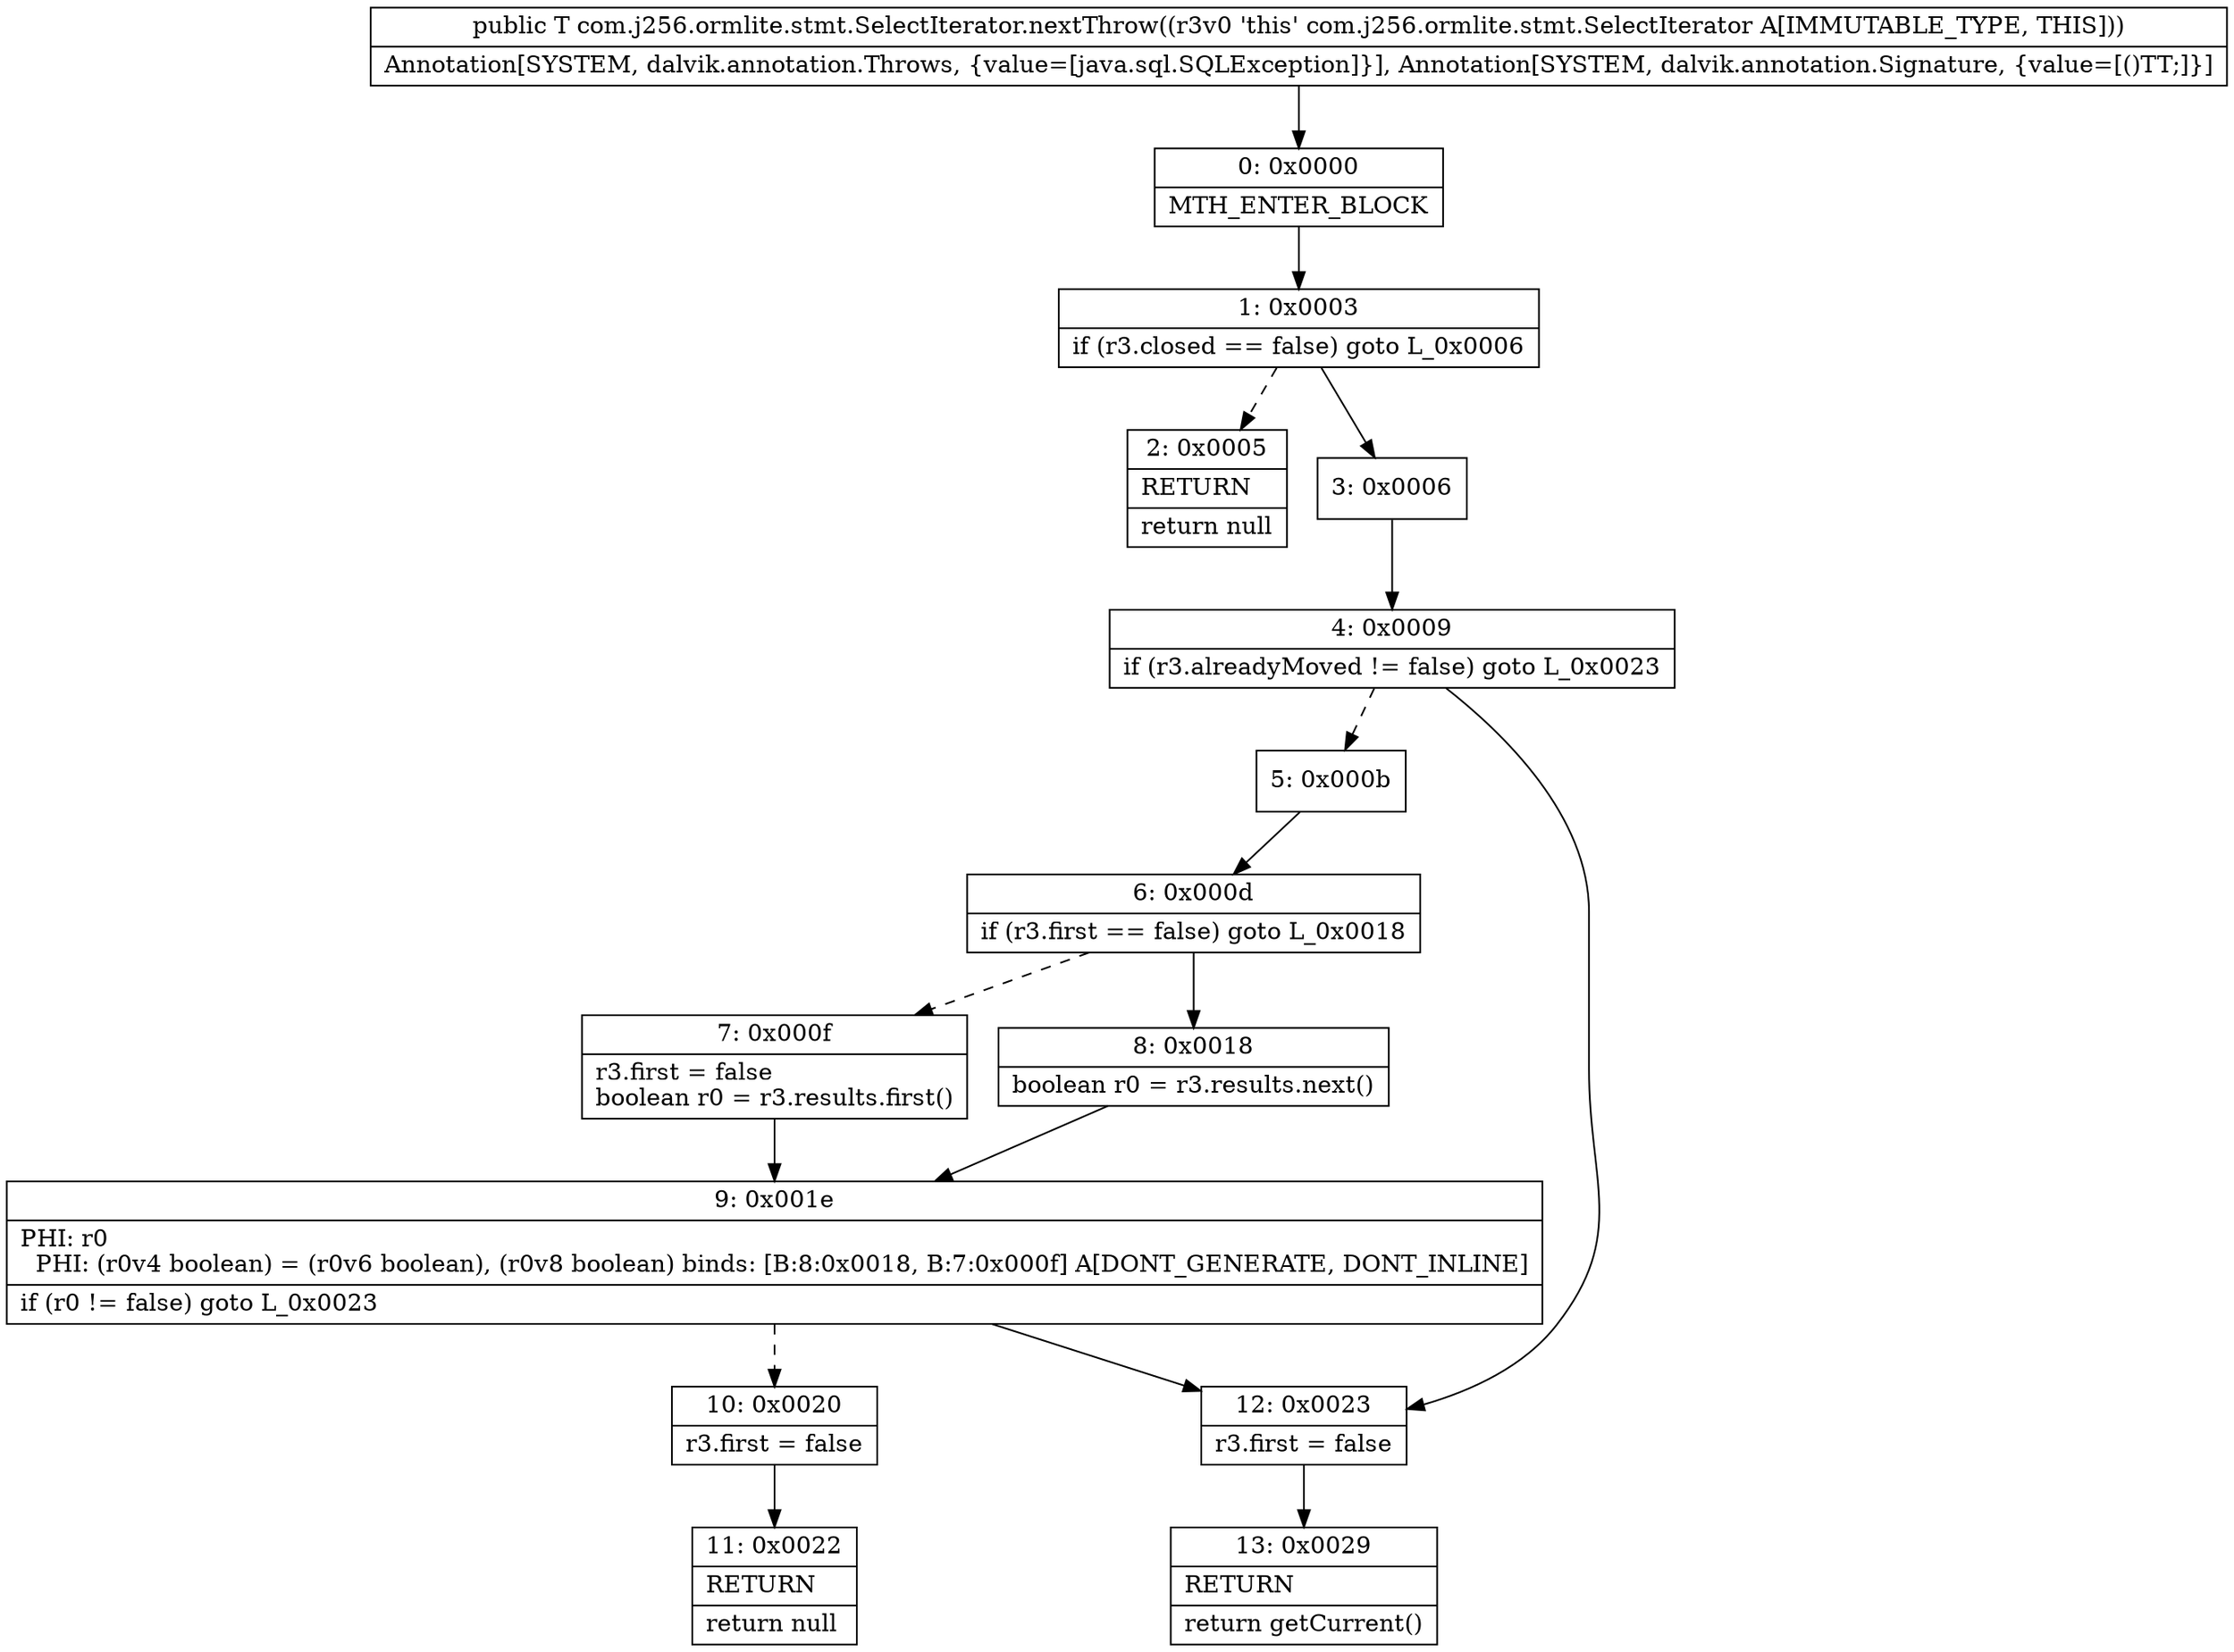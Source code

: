 digraph "CFG forcom.j256.ormlite.stmt.SelectIterator.nextThrow()Ljava\/lang\/Object;" {
Node_0 [shape=record,label="{0\:\ 0x0000|MTH_ENTER_BLOCK\l}"];
Node_1 [shape=record,label="{1\:\ 0x0003|if (r3.closed == false) goto L_0x0006\l}"];
Node_2 [shape=record,label="{2\:\ 0x0005|RETURN\l|return null\l}"];
Node_3 [shape=record,label="{3\:\ 0x0006}"];
Node_4 [shape=record,label="{4\:\ 0x0009|if (r3.alreadyMoved != false) goto L_0x0023\l}"];
Node_5 [shape=record,label="{5\:\ 0x000b}"];
Node_6 [shape=record,label="{6\:\ 0x000d|if (r3.first == false) goto L_0x0018\l}"];
Node_7 [shape=record,label="{7\:\ 0x000f|r3.first = false\lboolean r0 = r3.results.first()\l}"];
Node_8 [shape=record,label="{8\:\ 0x0018|boolean r0 = r3.results.next()\l}"];
Node_9 [shape=record,label="{9\:\ 0x001e|PHI: r0 \l  PHI: (r0v4 boolean) = (r0v6 boolean), (r0v8 boolean) binds: [B:8:0x0018, B:7:0x000f] A[DONT_GENERATE, DONT_INLINE]\l|if (r0 != false) goto L_0x0023\l}"];
Node_10 [shape=record,label="{10\:\ 0x0020|r3.first = false\l}"];
Node_11 [shape=record,label="{11\:\ 0x0022|RETURN\l|return null\l}"];
Node_12 [shape=record,label="{12\:\ 0x0023|r3.first = false\l}"];
Node_13 [shape=record,label="{13\:\ 0x0029|RETURN\l|return getCurrent()\l}"];
MethodNode[shape=record,label="{public T com.j256.ormlite.stmt.SelectIterator.nextThrow((r3v0 'this' com.j256.ormlite.stmt.SelectIterator A[IMMUTABLE_TYPE, THIS]))  | Annotation[SYSTEM, dalvik.annotation.Throws, \{value=[java.sql.SQLException]\}], Annotation[SYSTEM, dalvik.annotation.Signature, \{value=[()TT;]\}]\l}"];
MethodNode -> Node_0;
Node_0 -> Node_1;
Node_1 -> Node_2[style=dashed];
Node_1 -> Node_3;
Node_3 -> Node_4;
Node_4 -> Node_5[style=dashed];
Node_4 -> Node_12;
Node_5 -> Node_6;
Node_6 -> Node_7[style=dashed];
Node_6 -> Node_8;
Node_7 -> Node_9;
Node_8 -> Node_9;
Node_9 -> Node_10[style=dashed];
Node_9 -> Node_12;
Node_10 -> Node_11;
Node_12 -> Node_13;
}

